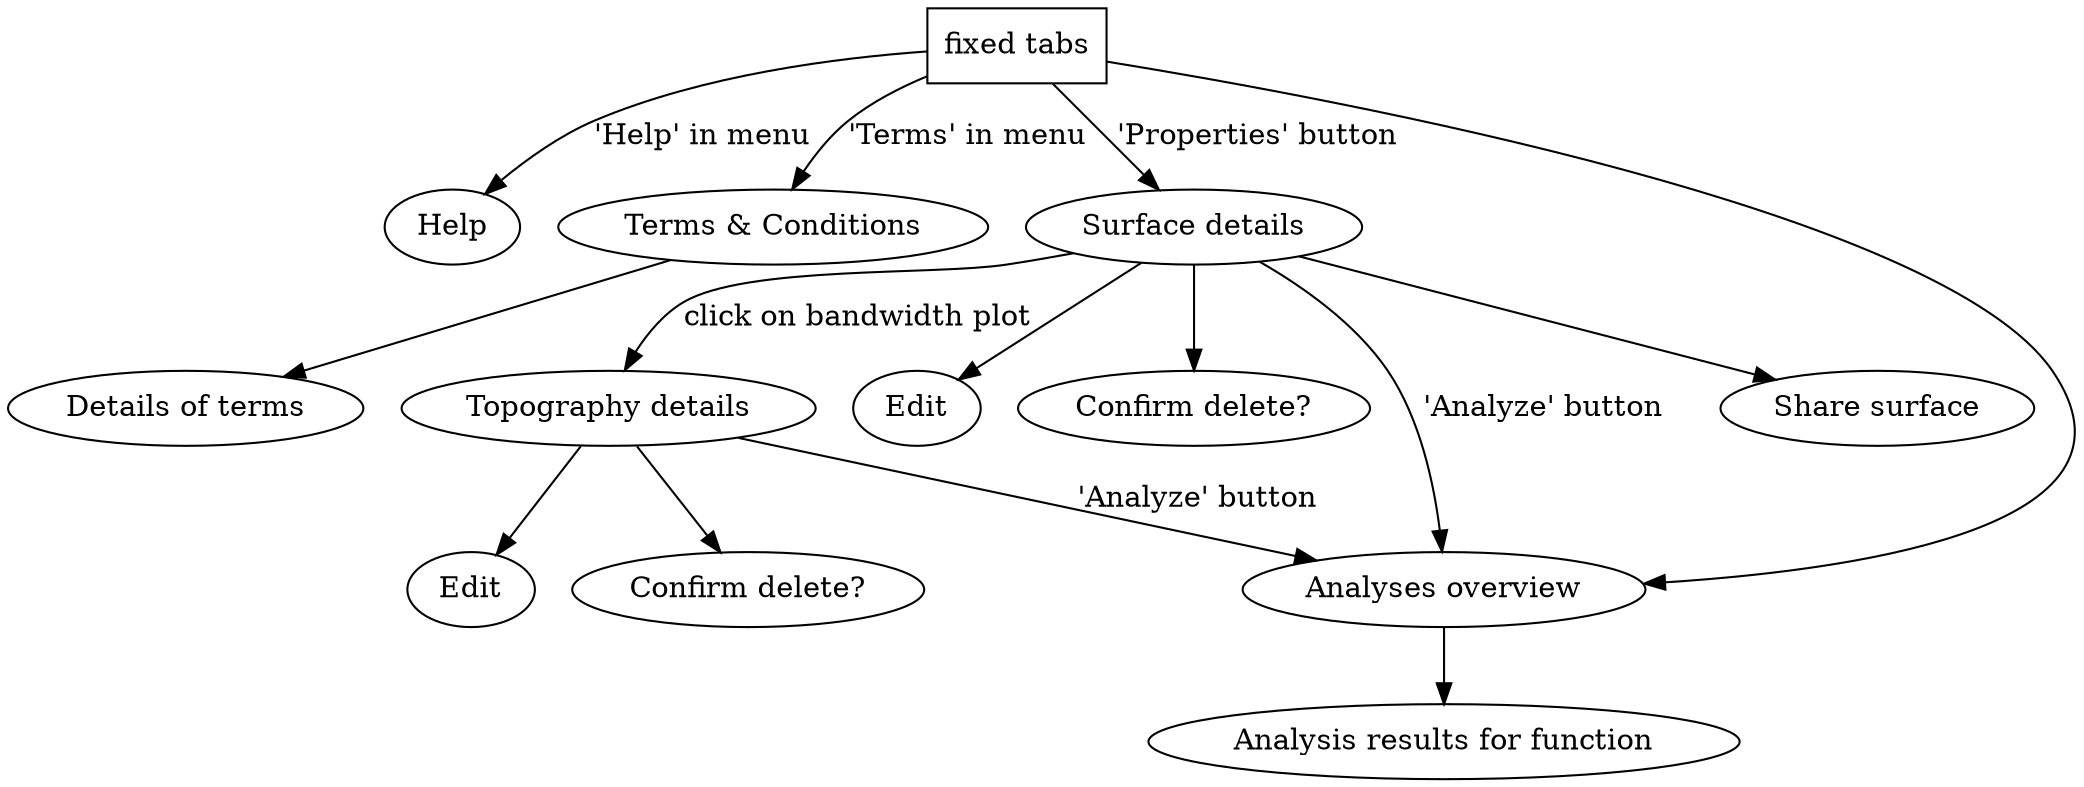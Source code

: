 digraph G {
  initial [shape=box, label="fixed tabs"]; /* initial represents the initial set of fixed tabs: home, sharing, select */
  help [label="Help"];
  terms_and_conditions [label="Terms & Conditions"];
  terms_details [label="Details of terms"];
  surface_details [label="Surface details"];
  topography_details [label="Topography details"];
  edit_topography [label="Edit"];
  edit_surface [label="Edit"];
  confirm_delete_surface [label="Confirm delete?"];
  confirm_delete_topography [label="Confirm delete?"];
  analyze [label="Analyses overview"];
  analyze_details [label="Analysis results for function"]
  share_surface [label="Share surface"];

  initial -> help [label="'Help' in menu"];
  initial -> terms_and_conditions [label="'Terms' in menu"];
  terms_and_conditions -> terms_details;
  initial -> surface_details [label="'Properties' button"];
  surface_details -> edit_surface;
  surface_details -> confirm_delete_surface;
  surface_details -> share_surface;
  surface_details -> topography_details [label="click on bandwidth plot"];
  topography_details -> edit_topography;
  topography_details -> confirm_delete_topography;
  initial -> analyze -> analyze_details;
  surface_details -> analyze [label="'Analyze' button"];
  topography_details -> analyze [label="'Analyze' button"];
}
